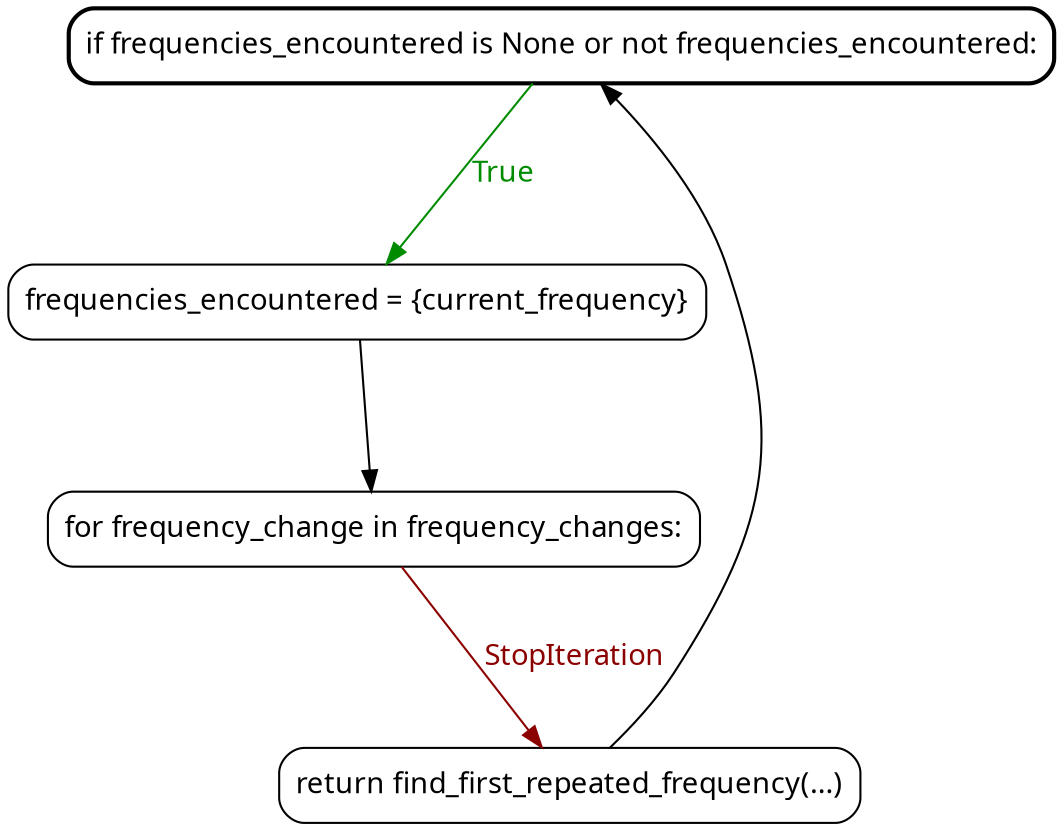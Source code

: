 strict digraph 9 {
    ranksep="1.0";
    node[shape="box",style="rounded",fontname="FiraCode Nerd Font"];
    edge[fontname="FiraCode Nerd Font"];
    1[label="if frequencies_encountered is None or not frequencies_encountered:",style="rounded, bold"];
    3[label="frequencies_encountered = {current_frequency}"];
    2[label="for frequency_change in frequency_changes:"];
    4[label="return find_first_repeated_frequency(...)"];
    1[label="if frequencies_encountered is None or not frequencies_encountered:",style="rounded, bold"];
    1 -> 3 [label="True",color=green4,fontcolor=green4];
    3 -> 2 ;
    2 -> 4 [label="StopIteration",color=red4,fontcolor=red4];
    4 -> 1 ;
}